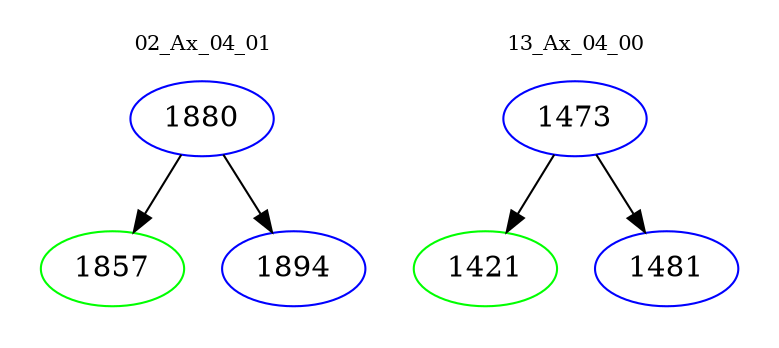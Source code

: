 digraph{
subgraph cluster_0 {
color = white
label = "02_Ax_04_01";
fontsize=10;
T0_1880 [label="1880", color="blue"]
T0_1880 -> T0_1857 [color="black"]
T0_1857 [label="1857", color="green"]
T0_1880 -> T0_1894 [color="black"]
T0_1894 [label="1894", color="blue"]
}
subgraph cluster_1 {
color = white
label = "13_Ax_04_00";
fontsize=10;
T1_1473 [label="1473", color="blue"]
T1_1473 -> T1_1421 [color="black"]
T1_1421 [label="1421", color="green"]
T1_1473 -> T1_1481 [color="black"]
T1_1481 [label="1481", color="blue"]
}
}

